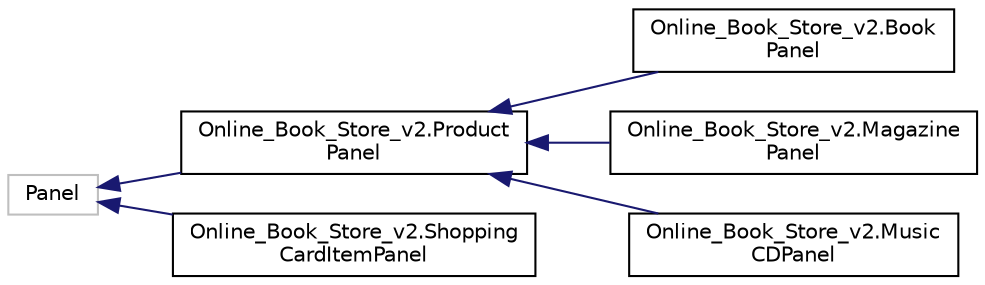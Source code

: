 digraph "Graphical Class Hierarchy"
{
 // LATEX_PDF_SIZE
  edge [fontname="Helvetica",fontsize="10",labelfontname="Helvetica",labelfontsize="10"];
  node [fontname="Helvetica",fontsize="10",shape=record];
  rankdir="LR";
  Node11 [label="Panel",height=0.2,width=0.4,color="grey75", fillcolor="white", style="filled",tooltip=" "];
  Node11 -> Node0 [dir="back",color="midnightblue",fontsize="10",style="solid",fontname="Helvetica"];
  Node0 [label="Online_Book_Store_v2.Product\lPanel",height=0.2,width=0.4,color="black", fillcolor="white", style="filled",URL="$class_online___book___store__v2_1_1_product_panel.html",tooltip="Base panel"];
  Node0 -> Node1 [dir="back",color="midnightblue",fontsize="10",style="solid",fontname="Helvetica"];
  Node1 [label="Online_Book_Store_v2.Book\lPanel",height=0.2,width=0.4,color="black", fillcolor="white", style="filled",URL="$class_online___book___store__v2_1_1_book_panel.html",tooltip="inheritance product panel to book panel"];
  Node0 -> Node2 [dir="back",color="midnightblue",fontsize="10",style="solid",fontname="Helvetica"];
  Node2 [label="Online_Book_Store_v2.Magazine\lPanel",height=0.2,width=0.4,color="black", fillcolor="white", style="filled",URL="$class_online___book___store__v2_1_1_magazine_panel.html",tooltip="Magazine panel to shows detailed information."];
  Node0 -> Node3 [dir="back",color="midnightblue",fontsize="10",style="solid",fontname="Helvetica"];
  Node3 [label="Online_Book_Store_v2.Music\lCDPanel",height=0.2,width=0.4,color="black", fillcolor="white", style="filled",URL="$class_online___book___store__v2_1_1_music_c_d_panel.html",tooltip="Panel that shows the products"];
  Node11 -> Node16 [dir="back",color="midnightblue",fontsize="10",style="solid",fontname="Helvetica"];
  Node16 [label="Online_Book_Store_v2.Shopping\lCardItemPanel",height=0.2,width=0.4,color="black", fillcolor="white", style="filled",URL="$class_online___book___store__v2_1_1_shopping_card_item_panel.html",tooltip=" "];
}

